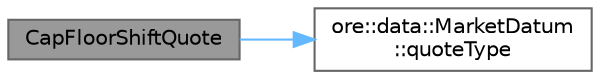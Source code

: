 digraph "CapFloorShiftQuote"
{
 // INTERACTIVE_SVG=YES
 // LATEX_PDF_SIZE
  bgcolor="transparent";
  edge [fontname=Helvetica,fontsize=10,labelfontname=Helvetica,labelfontsize=10];
  node [fontname=Helvetica,fontsize=10,shape=box,height=0.2,width=0.4];
  rankdir="LR";
  Node1 [label="CapFloorShiftQuote",height=0.2,width=0.4,color="gray40", fillcolor="grey60", style="filled", fontcolor="black",tooltip=" "];
  Node1 -> Node2 [color="steelblue1",style="solid"];
  Node2 [label="ore::data::MarketDatum\l::quoteType",height=0.2,width=0.4,color="grey40", fillcolor="white", style="filled",URL="$classore_1_1data_1_1_market_datum.html#aecdf3c2352a25c6fa7aa38aea51af304",tooltip=" "];
}
